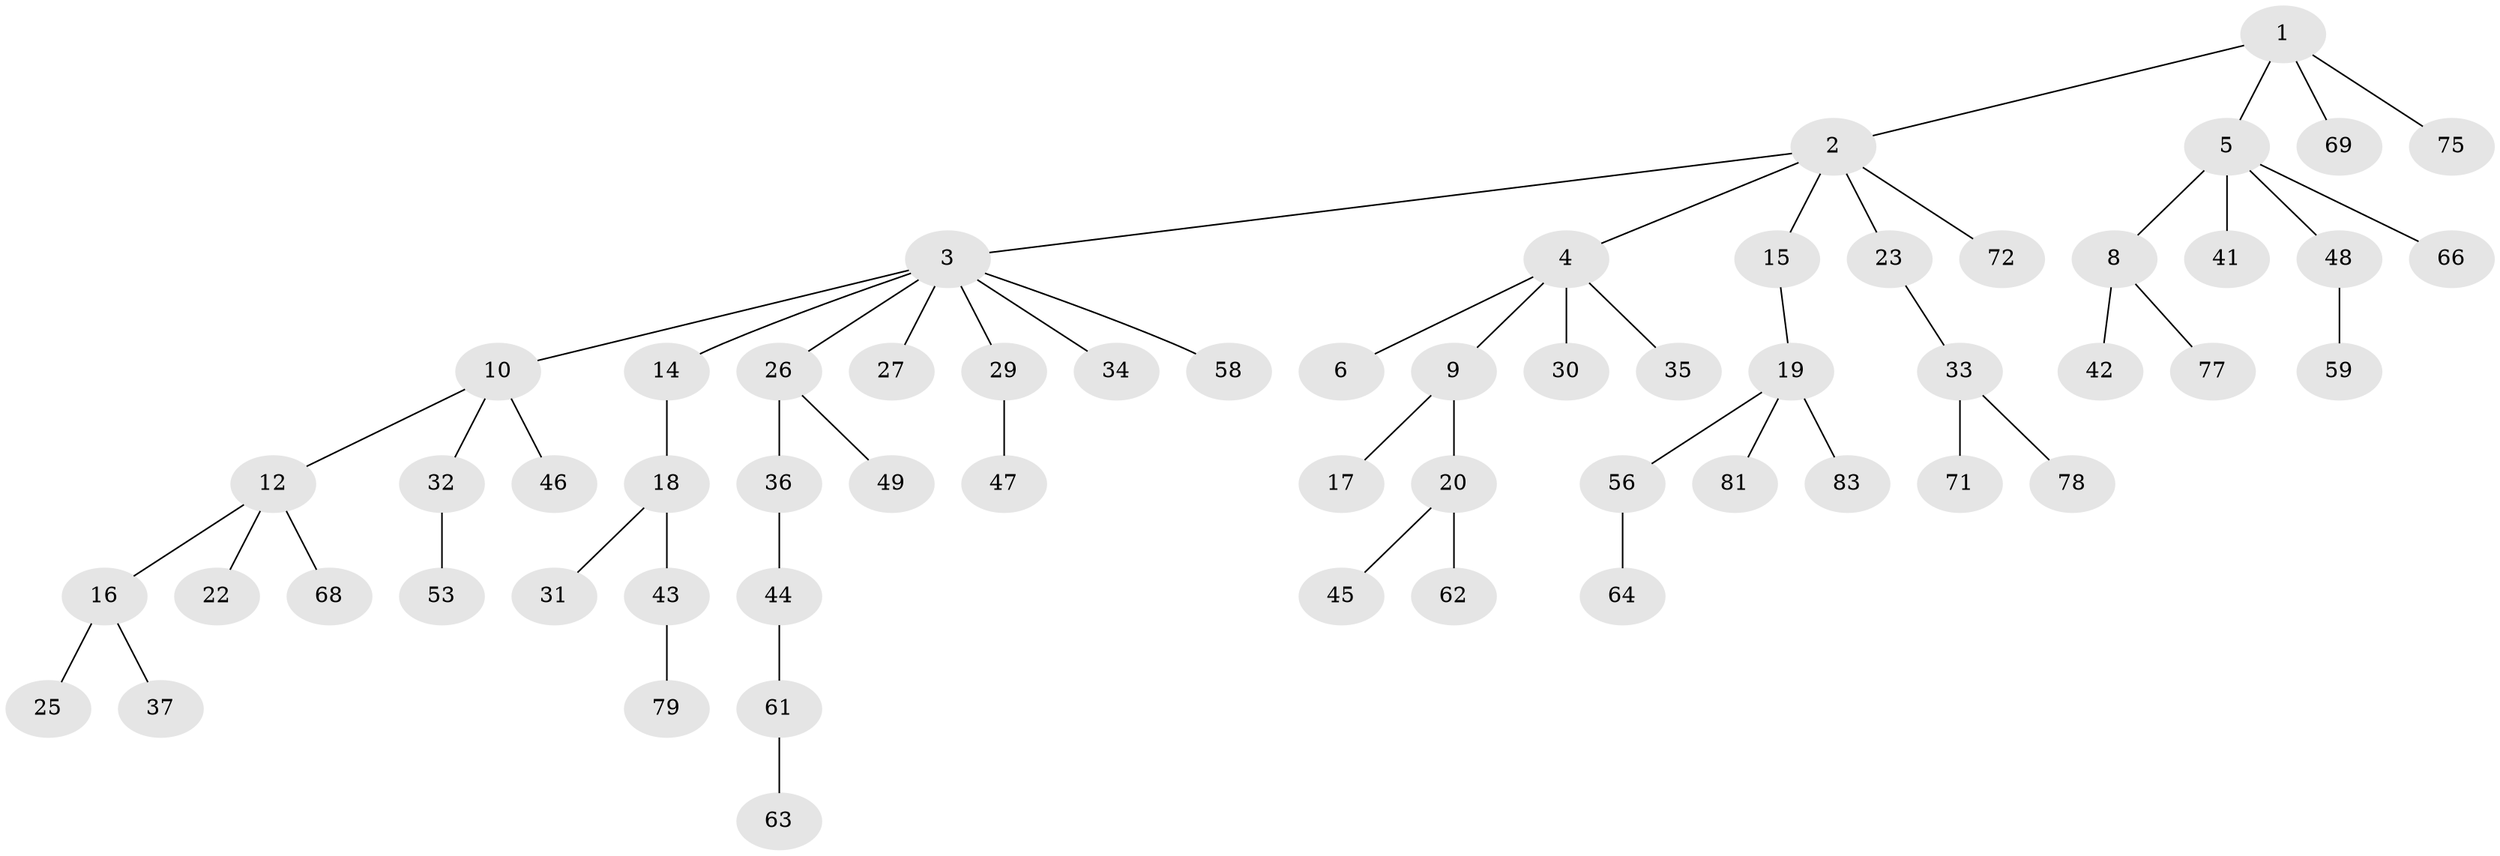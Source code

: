 // original degree distribution, {3: 0.12048192771084337, 6: 0.024096385542168676, 5: 0.03614457831325301, 1: 0.5421686746987951, 2: 0.18072289156626506, 4: 0.0963855421686747}
// Generated by graph-tools (version 1.1) at 2025/11/02/27/25 16:11:27]
// undirected, 59 vertices, 58 edges
graph export_dot {
graph [start="1"]
  node [color=gray90,style=filled];
  1 [super="+40"];
  2 [super="+7"];
  3 [super="+21"];
  4 [super="+13"];
  5 [super="+38"];
  6;
  8 [super="+11"];
  9 [super="+74"];
  10;
  12 [super="+57"];
  14;
  15 [super="+76"];
  16 [super="+70"];
  17;
  18 [super="+24"];
  19 [super="+28"];
  20 [super="+82"];
  22 [super="+65"];
  23;
  25;
  26 [super="+52"];
  27;
  29;
  30;
  31;
  32 [super="+80"];
  33 [super="+55"];
  34;
  35 [super="+39"];
  36 [super="+54"];
  37;
  41;
  42 [super="+67"];
  43;
  44 [super="+51"];
  45;
  46;
  47 [super="+60"];
  48 [super="+50"];
  49;
  53;
  56;
  58;
  59;
  61;
  62;
  63 [super="+73"];
  64;
  66;
  68;
  69;
  71;
  72;
  75;
  77;
  78;
  79;
  81;
  83;
  1 -- 2;
  1 -- 5;
  1 -- 75;
  1 -- 69;
  2 -- 3;
  2 -- 4;
  2 -- 23;
  2 -- 72;
  2 -- 15;
  3 -- 10;
  3 -- 14;
  3 -- 27;
  3 -- 34;
  3 -- 26;
  3 -- 58;
  3 -- 29;
  4 -- 6;
  4 -- 9;
  4 -- 35;
  4 -- 30;
  5 -- 8;
  5 -- 48;
  5 -- 66;
  5 -- 41;
  8 -- 42;
  8 -- 77;
  9 -- 17;
  9 -- 20;
  10 -- 12;
  10 -- 32;
  10 -- 46;
  12 -- 16;
  12 -- 22;
  12 -- 68;
  14 -- 18;
  15 -- 19;
  16 -- 25;
  16 -- 37;
  18 -- 31;
  18 -- 43;
  19 -- 56;
  19 -- 81;
  19 -- 83;
  20 -- 45;
  20 -- 62;
  23 -- 33;
  26 -- 36;
  26 -- 49;
  29 -- 47;
  32 -- 53;
  33 -- 78;
  33 -- 71;
  36 -- 44;
  43 -- 79;
  44 -- 61;
  48 -- 59;
  56 -- 64;
  61 -- 63;
}
